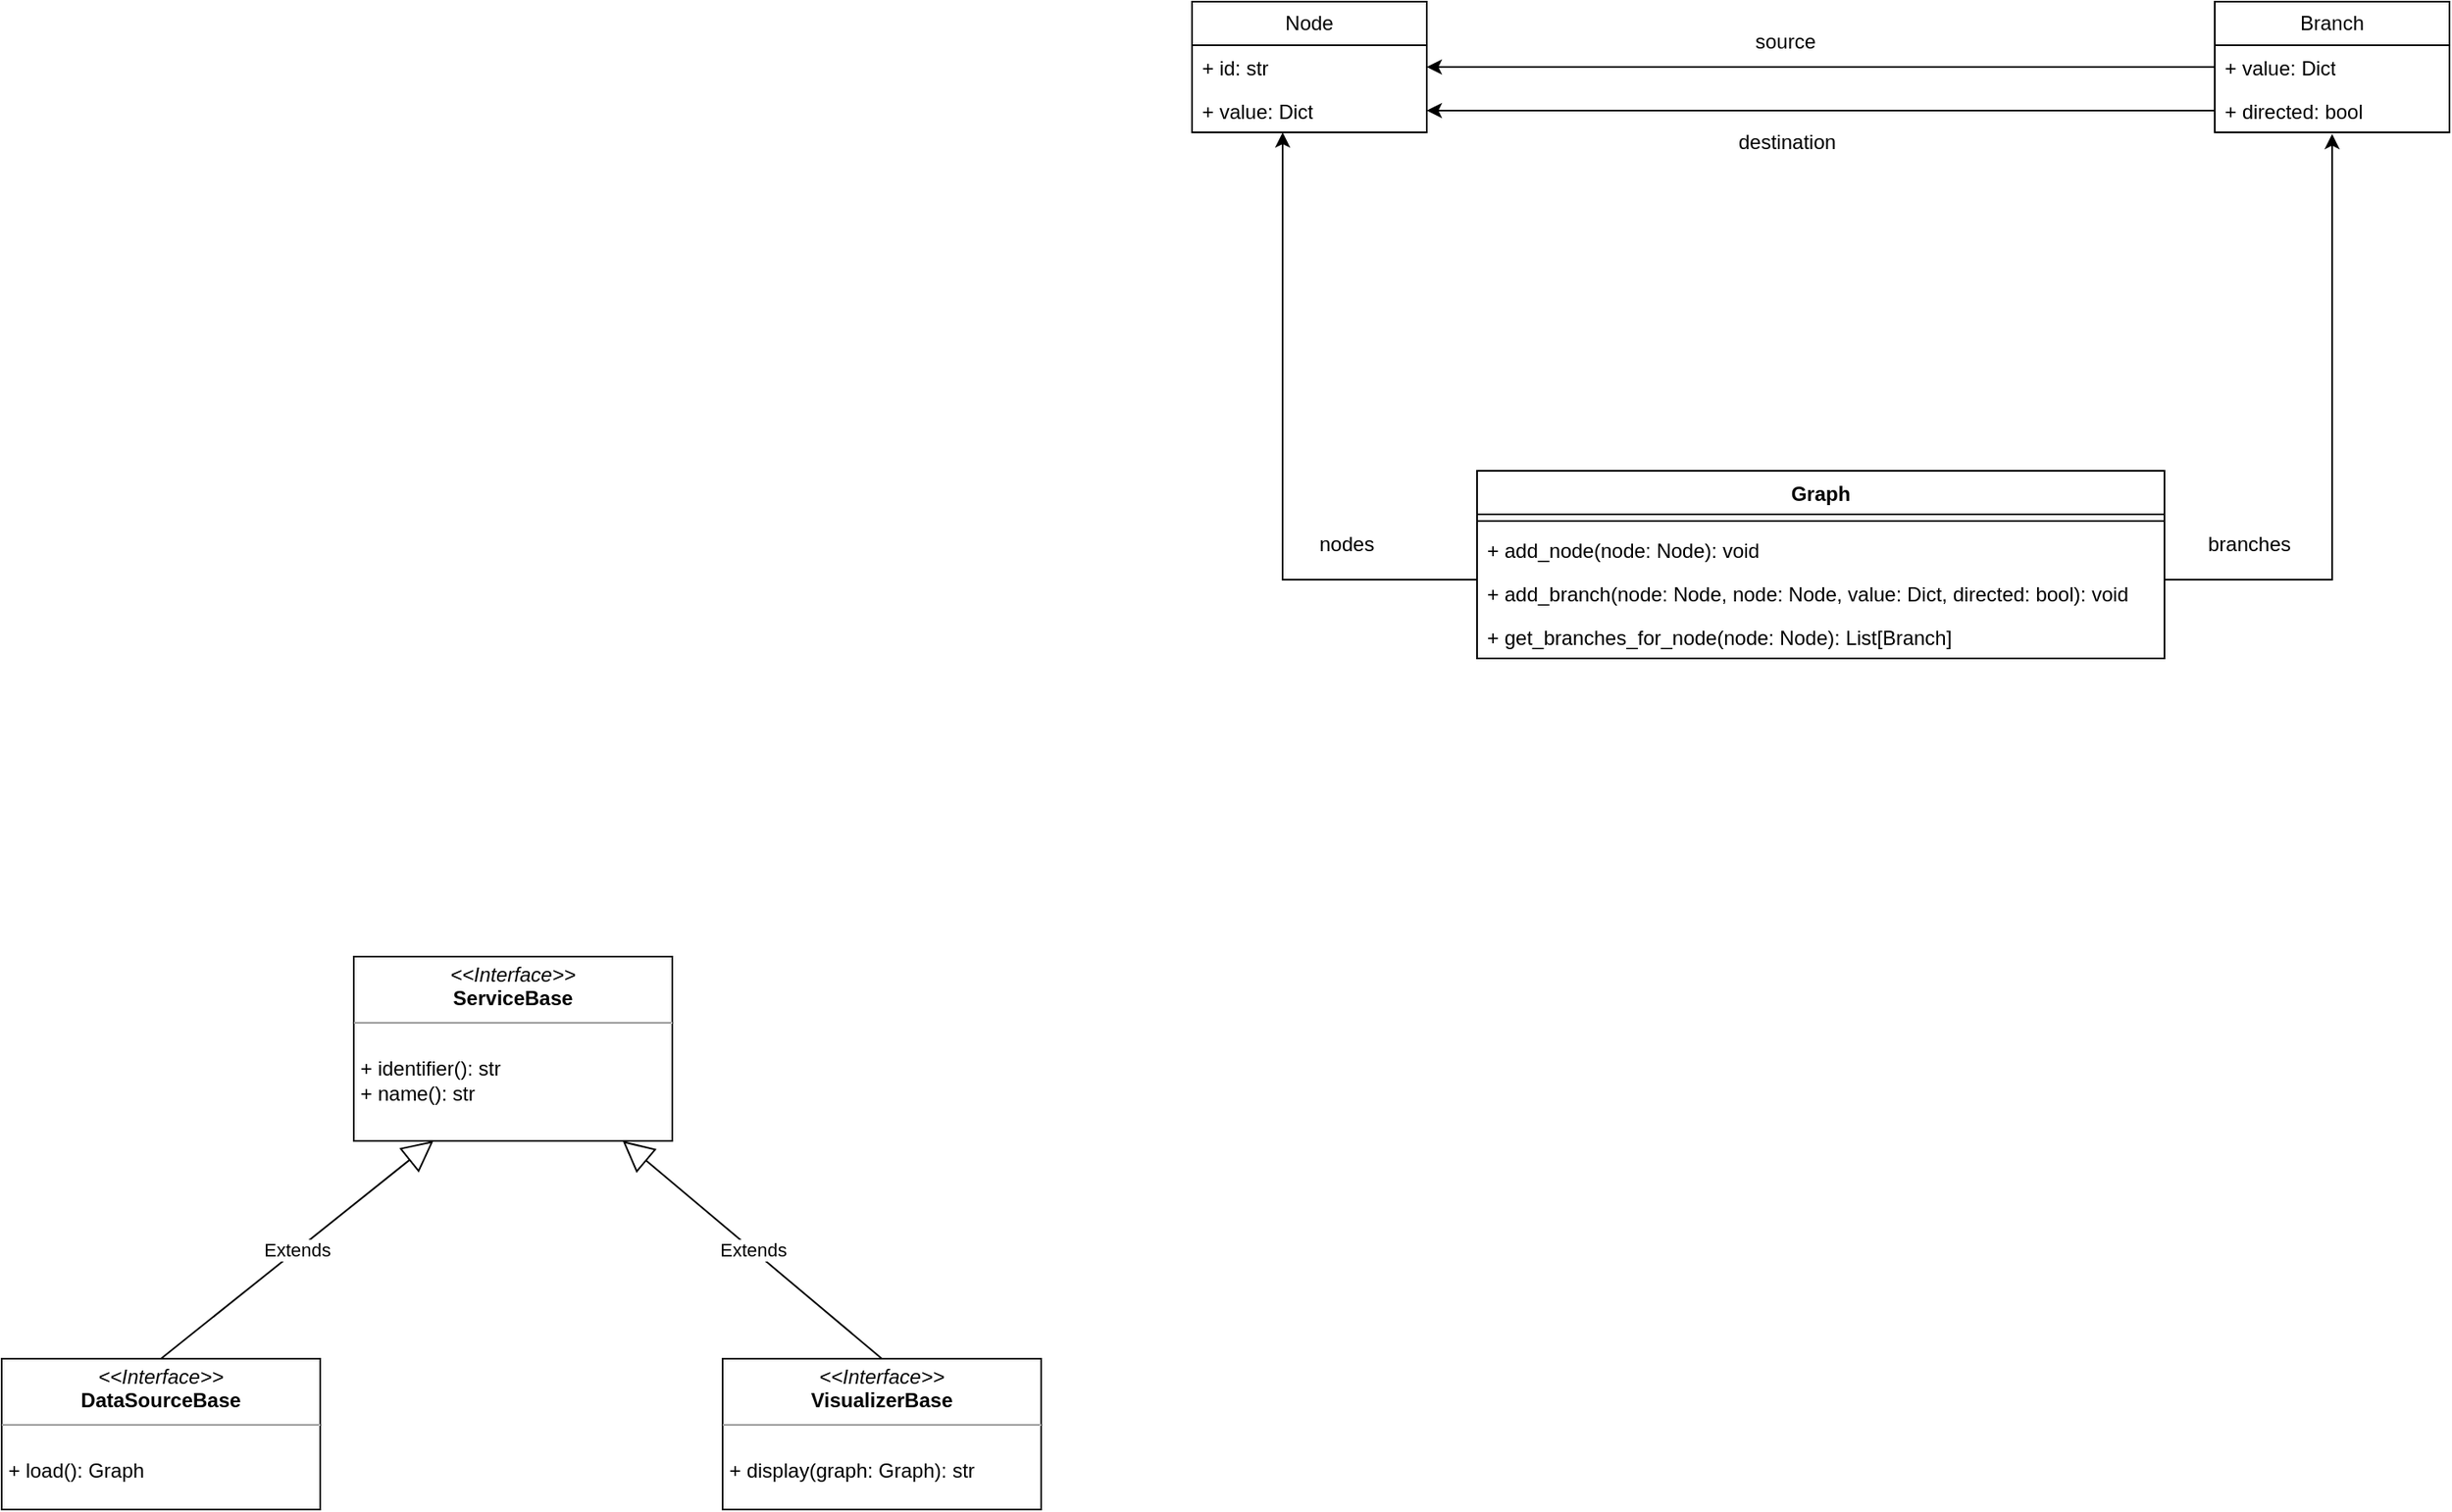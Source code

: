 <mxfile version="23.1.1" type="github" pages="2">
  <diagram name="Page-1" id="CQAKG83Zn2nX6u7jZNSC">
    <mxGraphModel dx="3164" dy="1150" grid="1" gridSize="10" guides="1" tooltips="1" connect="1" arrows="1" fold="1" page="1" pageScale="1" pageWidth="850" pageHeight="1100" math="0" shadow="0">
      <root>
        <mxCell id="0" />
        <mxCell id="1" parent="0" />
        <mxCell id="oK2_5CFOawATqeOIHUBC-2" value="Node" style="swimlane;fontStyle=0;childLayout=stackLayout;horizontal=1;startSize=26;fillColor=none;horizontalStack=0;resizeParent=1;resizeParentMax=0;resizeLast=0;collapsible=1;marginBottom=0;whiteSpace=wrap;html=1;" vertex="1" parent="1">
          <mxGeometry x="70" y="320" width="140" height="78" as="geometry" />
        </mxCell>
        <mxCell id="oK2_5CFOawATqeOIHUBC-3" value="+ id: str" style="text;strokeColor=none;fillColor=none;align=left;verticalAlign=top;spacingLeft=4;spacingRight=4;overflow=hidden;rotatable=0;points=[[0,0.5],[1,0.5]];portConstraint=eastwest;whiteSpace=wrap;html=1;" vertex="1" parent="oK2_5CFOawATqeOIHUBC-2">
          <mxGeometry y="26" width="140" height="26" as="geometry" />
        </mxCell>
        <mxCell id="oK2_5CFOawATqeOIHUBC-4" value="+ value: Dict" style="text;strokeColor=none;fillColor=none;align=left;verticalAlign=top;spacingLeft=4;spacingRight=4;overflow=hidden;rotatable=0;points=[[0,0.5],[1,0.5]];portConstraint=eastwest;whiteSpace=wrap;html=1;" vertex="1" parent="oK2_5CFOawATqeOIHUBC-2">
          <mxGeometry y="52" width="140" height="26" as="geometry" />
        </mxCell>
        <mxCell id="oK2_5CFOawATqeOIHUBC-6" value="Branch" style="swimlane;fontStyle=0;childLayout=stackLayout;horizontal=1;startSize=26;fillColor=none;horizontalStack=0;resizeParent=1;resizeParentMax=0;resizeLast=0;collapsible=1;marginBottom=0;whiteSpace=wrap;html=1;" vertex="1" parent="1">
          <mxGeometry x="680" y="320" width="140" height="78" as="geometry" />
        </mxCell>
        <mxCell id="oK2_5CFOawATqeOIHUBC-9" value="+ value: Dict&lt;br&gt;" style="text;strokeColor=none;fillColor=none;align=left;verticalAlign=top;spacingLeft=4;spacingRight=4;overflow=hidden;rotatable=0;points=[[0,0.5],[1,0.5]];portConstraint=eastwest;whiteSpace=wrap;html=1;" vertex="1" parent="oK2_5CFOawATqeOIHUBC-6">
          <mxGeometry y="26" width="140" height="26" as="geometry" />
        </mxCell>
        <mxCell id="YB0syL2s5AKQaqmjlPAe-2" value="+ directed: bool" style="text;strokeColor=none;fillColor=none;align=left;verticalAlign=top;spacingLeft=4;spacingRight=4;overflow=hidden;rotatable=0;points=[[0,0.5],[1,0.5]];portConstraint=eastwest;whiteSpace=wrap;html=1;" vertex="1" parent="oK2_5CFOawATqeOIHUBC-6">
          <mxGeometry y="52" width="140" height="26" as="geometry" />
        </mxCell>
        <mxCell id="YB0syL2s5AKQaqmjlPAe-8" value="Graph" style="swimlane;fontStyle=1;align=center;verticalAlign=top;childLayout=stackLayout;horizontal=1;startSize=26;horizontalStack=0;resizeParent=1;resizeParentMax=0;resizeLast=0;collapsible=1;marginBottom=0;whiteSpace=wrap;html=1;" vertex="1" parent="1">
          <mxGeometry x="240" y="600" width="410" height="112" as="geometry" />
        </mxCell>
        <mxCell id="YB0syL2s5AKQaqmjlPAe-10" value="" style="line;strokeWidth=1;fillColor=none;align=left;verticalAlign=middle;spacingTop=-1;spacingLeft=3;spacingRight=3;rotatable=0;labelPosition=right;points=[];portConstraint=eastwest;strokeColor=inherit;" vertex="1" parent="YB0syL2s5AKQaqmjlPAe-8">
          <mxGeometry y="26" width="410" height="8" as="geometry" />
        </mxCell>
        <mxCell id="YB0syL2s5AKQaqmjlPAe-11" value="+ add_node(node: Node): void" style="text;strokeColor=none;fillColor=none;align=left;verticalAlign=top;spacingLeft=4;spacingRight=4;overflow=hidden;rotatable=0;points=[[0,0.5],[1,0.5]];portConstraint=eastwest;whiteSpace=wrap;html=1;" vertex="1" parent="YB0syL2s5AKQaqmjlPAe-8">
          <mxGeometry y="34" width="410" height="26" as="geometry" />
        </mxCell>
        <mxCell id="YB0syL2s5AKQaqmjlPAe-12" value="+ add_branch(node: Node, node: Node, value: Dict, directed: bool): void" style="text;strokeColor=none;fillColor=none;align=left;verticalAlign=top;spacingLeft=4;spacingRight=4;overflow=hidden;rotatable=0;points=[[0,0.5],[1,0.5]];portConstraint=eastwest;whiteSpace=wrap;html=1;" vertex="1" parent="YB0syL2s5AKQaqmjlPAe-8">
          <mxGeometry y="60" width="410" height="26" as="geometry" />
        </mxCell>
        <mxCell id="YB0syL2s5AKQaqmjlPAe-13" value="+ get_branches_for_node(node: Node): List[Branch]" style="text;strokeColor=none;fillColor=none;align=left;verticalAlign=top;spacingLeft=4;spacingRight=4;overflow=hidden;rotatable=0;points=[[0,0.5],[1,0.5]];portConstraint=eastwest;whiteSpace=wrap;html=1;" vertex="1" parent="YB0syL2s5AKQaqmjlPAe-8">
          <mxGeometry y="86" width="410" height="26" as="geometry" />
        </mxCell>
        <mxCell id="YB0syL2s5AKQaqmjlPAe-19" style="edgeStyle=orthogonalEdgeStyle;rounded=0;orthogonalLoop=1;jettySize=auto;html=1;entryX=0.386;entryY=1;entryDx=0;entryDy=0;entryPerimeter=0;" edge="1" parent="1" target="oK2_5CFOawATqeOIHUBC-4">
          <mxGeometry relative="1" as="geometry">
            <mxPoint x="240" y="665" as="sourcePoint" />
            <Array as="points">
              <mxPoint x="124" y="665" />
            </Array>
          </mxGeometry>
        </mxCell>
        <mxCell id="YB0syL2s5AKQaqmjlPAe-20" style="edgeStyle=orthogonalEdgeStyle;rounded=0;orthogonalLoop=1;jettySize=auto;html=1;entryX=0.5;entryY=1.038;entryDx=0;entryDy=0;entryPerimeter=0;" edge="1" parent="1" target="YB0syL2s5AKQaqmjlPAe-2">
          <mxGeometry relative="1" as="geometry">
            <mxPoint x="650" y="665" as="sourcePoint" />
            <Array as="points">
              <mxPoint x="750" y="665" />
            </Array>
          </mxGeometry>
        </mxCell>
        <mxCell id="YB0syL2s5AKQaqmjlPAe-21" value="source" style="text;strokeColor=none;fillColor=none;align=left;verticalAlign=top;spacingLeft=4;spacingRight=4;overflow=hidden;rotatable=0;points=[[0,0.5],[1,0.5]];portConstraint=eastwest;whiteSpace=wrap;html=1;" vertex="1" parent="1">
          <mxGeometry x="400" y="330" width="140" height="26" as="geometry" />
        </mxCell>
        <mxCell id="YB0syL2s5AKQaqmjlPAe-22" value="destination" style="text;strokeColor=none;fillColor=none;align=left;verticalAlign=top;spacingLeft=4;spacingRight=4;overflow=hidden;rotatable=0;points=[[0,0.5],[1,0.5]];portConstraint=eastwest;whiteSpace=wrap;html=1;" vertex="1" parent="1">
          <mxGeometry x="390" y="390" width="140" height="26" as="geometry" />
        </mxCell>
        <mxCell id="YB0syL2s5AKQaqmjlPAe-23" style="edgeStyle=orthogonalEdgeStyle;rounded=0;orthogonalLoop=1;jettySize=auto;html=1;entryX=1;entryY=0.5;entryDx=0;entryDy=0;" edge="1" parent="1" source="oK2_5CFOawATqeOIHUBC-9" target="oK2_5CFOawATqeOIHUBC-3">
          <mxGeometry relative="1" as="geometry" />
        </mxCell>
        <mxCell id="YB0syL2s5AKQaqmjlPAe-24" style="edgeStyle=orthogonalEdgeStyle;rounded=0;orthogonalLoop=1;jettySize=auto;html=1;entryX=1;entryY=0.5;entryDx=0;entryDy=0;" edge="1" parent="1" source="YB0syL2s5AKQaqmjlPAe-2" target="oK2_5CFOawATqeOIHUBC-4">
          <mxGeometry relative="1" as="geometry" />
        </mxCell>
        <mxCell id="YB0syL2s5AKQaqmjlPAe-26" value="nodes" style="text;strokeColor=none;fillColor=none;align=left;verticalAlign=top;spacingLeft=4;spacingRight=4;overflow=hidden;rotatable=0;points=[[0,0.5],[1,0.5]];portConstraint=eastwest;whiteSpace=wrap;html=1;" vertex="1" parent="1">
          <mxGeometry x="140" y="630" width="140" height="26" as="geometry" />
        </mxCell>
        <mxCell id="YB0syL2s5AKQaqmjlPAe-27" value="branches" style="text;strokeColor=none;fillColor=none;align=left;verticalAlign=top;spacingLeft=4;spacingRight=4;overflow=hidden;rotatable=0;points=[[0,0.5],[1,0.5]];portConstraint=eastwest;whiteSpace=wrap;html=1;" vertex="1" parent="1">
          <mxGeometry x="670" y="630" width="70" height="26" as="geometry" />
        </mxCell>
        <mxCell id="YB0syL2s5AKQaqmjlPAe-31" value="Extends" style="endArrow=block;endSize=16;endFill=0;html=1;rounded=0;exitX=0.5;exitY=0;exitDx=0;exitDy=0;" edge="1" parent="1" source="YB0syL2s5AKQaqmjlPAe-35" target="YB0syL2s5AKQaqmjlPAe-33">
          <mxGeometry width="160" relative="1" as="geometry">
            <mxPoint x="60" y="880" as="sourcePoint" />
            <mxPoint x="220" y="880" as="targetPoint" />
          </mxGeometry>
        </mxCell>
        <mxCell id="YB0syL2s5AKQaqmjlPAe-33" value="&lt;p style=&quot;margin:0px;margin-top:4px;text-align:center;&quot;&gt;&lt;i&gt;&amp;lt;&amp;lt;Interface&amp;gt;&amp;gt;&lt;/i&gt;&lt;br&gt;&lt;b&gt;ServiceBase&lt;/b&gt;&lt;/p&gt;&lt;hr size=&quot;1&quot;&gt;&lt;p style=&quot;margin:0px;margin-left:4px;&quot;&gt;&lt;br&gt;&lt;/p&gt;&lt;p style=&quot;margin:0px;margin-left:4px;&quot;&gt;+ identifier(): str&lt;br&gt;+ name(): str&lt;/p&gt;" style="verticalAlign=top;align=left;overflow=fill;fontSize=12;fontFamily=Helvetica;html=1;whiteSpace=wrap;" vertex="1" parent="1">
          <mxGeometry x="-430" y="890" width="190" height="110" as="geometry" />
        </mxCell>
        <mxCell id="YB0syL2s5AKQaqmjlPAe-34" value="&lt;p style=&quot;margin:0px;margin-top:4px;text-align:center;&quot;&gt;&lt;i&gt;&amp;lt;&amp;lt;Interface&amp;gt;&amp;gt;&lt;/i&gt;&lt;br&gt;&lt;b&gt;DataSourceBase&lt;/b&gt;&lt;/p&gt;&lt;hr size=&quot;1&quot;&gt;&lt;p style=&quot;margin:0px;margin-left:4px;&quot;&gt;&lt;br&gt;&lt;/p&gt;&lt;p style=&quot;margin:0px;margin-left:4px;&quot;&gt;+ load(): Graph&lt;br&gt;&lt;/p&gt;" style="verticalAlign=top;align=left;overflow=fill;fontSize=12;fontFamily=Helvetica;html=1;whiteSpace=wrap;" vertex="1" parent="1">
          <mxGeometry x="-640" y="1130" width="190" height="90" as="geometry" />
        </mxCell>
        <mxCell id="YB0syL2s5AKQaqmjlPAe-35" value="&lt;p style=&quot;margin:0px;margin-top:4px;text-align:center;&quot;&gt;&lt;i&gt;&amp;lt;&amp;lt;Interface&amp;gt;&amp;gt;&lt;/i&gt;&lt;br&gt;&lt;b&gt;VisualizerBase&lt;/b&gt;&lt;/p&gt;&lt;hr size=&quot;1&quot;&gt;&lt;p style=&quot;margin:0px;margin-left:4px;&quot;&gt;&lt;br&gt;&lt;/p&gt;&lt;p style=&quot;margin:0px;margin-left:4px;&quot;&gt;+ display(graph: Graph): str&lt;br&gt;&lt;/p&gt;" style="verticalAlign=top;align=left;overflow=fill;fontSize=12;fontFamily=Helvetica;html=1;whiteSpace=wrap;" vertex="1" parent="1">
          <mxGeometry x="-210" y="1130" width="190" height="90" as="geometry" />
        </mxCell>
        <mxCell id="YB0syL2s5AKQaqmjlPAe-36" value="Extends" style="endArrow=block;endSize=16;endFill=0;html=1;rounded=0;exitX=0.5;exitY=0;exitDx=0;exitDy=0;entryX=0.25;entryY=1;entryDx=0;entryDy=0;" edge="1" parent="1" source="YB0syL2s5AKQaqmjlPAe-34" target="YB0syL2s5AKQaqmjlPAe-33">
          <mxGeometry width="160" relative="1" as="geometry">
            <mxPoint x="-525" y="1110" as="sourcePoint" />
            <mxPoint x="-680" y="980" as="targetPoint" />
          </mxGeometry>
        </mxCell>
      </root>
    </mxGraphModel>
  </diagram>
  <diagram id="gSKexKrzwg1z_wCkSTCz" name="Page-2">
    <mxGraphModel dx="2314" dy="1150" grid="1" gridSize="10" guides="1" tooltips="1" connect="1" arrows="1" fold="1" page="1" pageScale="1" pageWidth="850" pageHeight="1100" math="0" shadow="0">
      <root>
        <mxCell id="0" />
        <mxCell id="1" parent="0" />
      </root>
    </mxGraphModel>
  </diagram>
</mxfile>
